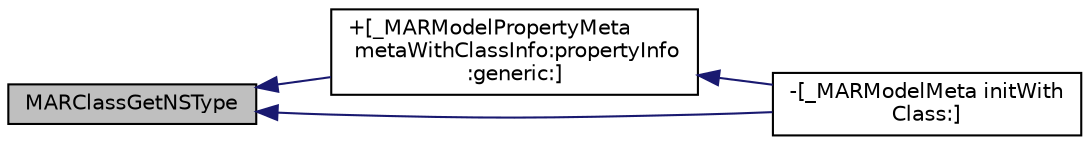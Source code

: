 digraph "MARClassGetNSType"
{
  edge [fontname="Helvetica",fontsize="10",labelfontname="Helvetica",labelfontsize="10"];
  node [fontname="Helvetica",fontsize="10",shape=record];
  rankdir="LR";
  Node1 [label="MARClassGetNSType",height=0.2,width=0.4,color="black", fillcolor="grey75", style="filled", fontcolor="black"];
  Node1 -> Node2 [dir="back",color="midnightblue",fontsize="10",style="solid"];
  Node2 [label="+[_MARModelPropertyMeta\l metaWithClassInfo:propertyInfo\l:generic:]",height=0.2,width=0.4,color="black", fillcolor="white", style="filled",URL="$interface___m_a_r_model_property_meta.html#a90afde8b02198311971f9bbbea5c1f8a"];
  Node2 -> Node3 [dir="back",color="midnightblue",fontsize="10",style="solid"];
  Node3 [label="-[_MARModelMeta initWith\lClass:]",height=0.2,width=0.4,color="black", fillcolor="white", style="filled",URL="$interface___m_a_r_model_meta.html#a67ce54090c69f7372e1f1edf677589ec"];
  Node1 -> Node3 [dir="back",color="midnightblue",fontsize="10",style="solid"];
}
